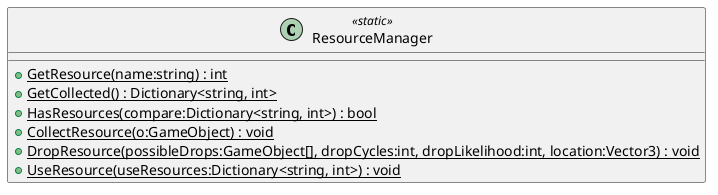 @startuml
class ResourceManager <<static>> {
    + {static} GetResource(name:string) : int
    + {static} GetCollected() : Dictionary<string, int>
    + {static} HasResources(compare:Dictionary<string, int>) : bool
    + {static} CollectResource(o:GameObject) : void
    + {static} DropResource(possibleDrops:GameObject[], dropCycles:int, dropLikelihood:int, location:Vector3) : void
    + {static} UseResource(useResources:Dictionary<string, int>) : void
}
@enduml
